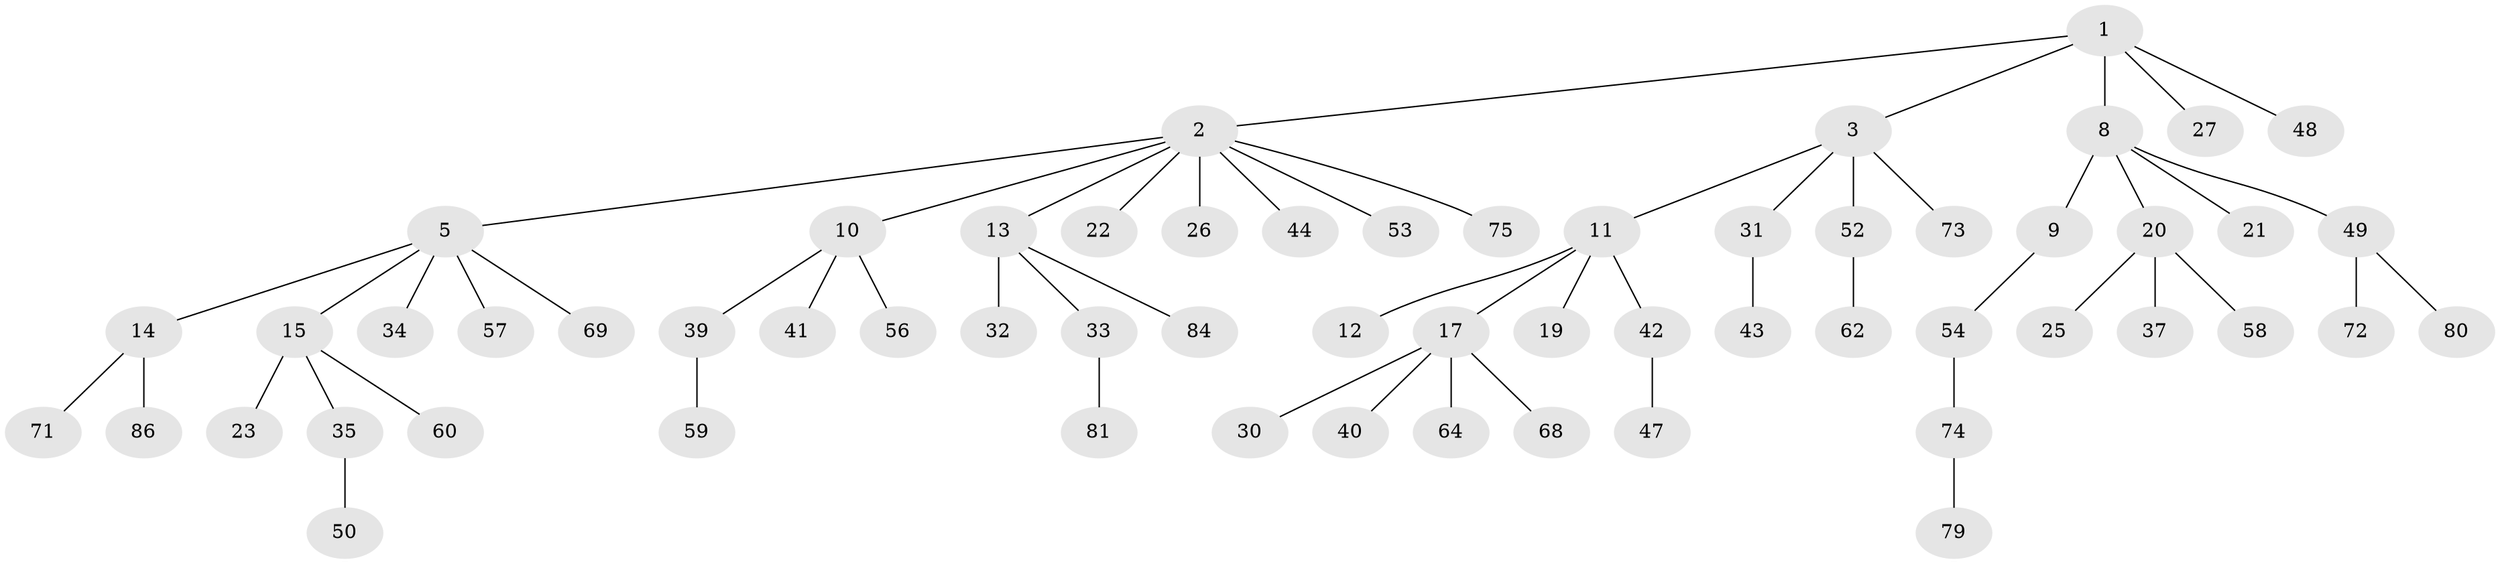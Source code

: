 // original degree distribution, {3: 0.13953488372093023, 5: 0.046511627906976744, 8: 0.011627906976744186, 7: 0.011627906976744186, 2: 0.18604651162790697, 4: 0.05813953488372093, 1: 0.5465116279069767}
// Generated by graph-tools (version 1.1) at 2025/11/02/27/25 16:11:26]
// undirected, 60 vertices, 59 edges
graph export_dot {
graph [start="1"]
  node [color=gray90,style=filled];
  1 [super="+7"];
  2 [super="+4"];
  3 [super="+6"];
  5 [super="+36"];
  8 [super="+18"];
  9 [super="+24"];
  10 [super="+16"];
  11 [super="+28"];
  12;
  13 [super="+38"];
  14 [super="+67"];
  15 [super="+51"];
  17 [super="+29"];
  19;
  20;
  21;
  22 [super="+61"];
  23;
  25 [super="+65"];
  26 [super="+70"];
  27;
  30;
  31;
  32;
  33 [super="+85"];
  34;
  35 [super="+76"];
  37 [super="+45"];
  39 [super="+78"];
  40 [super="+77"];
  41;
  42 [super="+55"];
  43;
  44 [super="+46"];
  47;
  48;
  49;
  50;
  52 [super="+82"];
  53;
  54 [super="+63"];
  56;
  57;
  58 [super="+66"];
  59;
  60;
  62;
  64;
  68;
  69;
  71;
  72;
  73;
  74;
  75;
  79;
  80;
  81 [super="+83"];
  84;
  86;
  1 -- 2;
  1 -- 3;
  1 -- 8;
  1 -- 48;
  1 -- 27;
  2 -- 22;
  2 -- 5;
  2 -- 10;
  2 -- 75;
  2 -- 44;
  2 -- 13;
  2 -- 53;
  2 -- 26;
  3 -- 11;
  3 -- 52;
  3 -- 73;
  3 -- 31;
  5 -- 14;
  5 -- 15;
  5 -- 34;
  5 -- 57;
  5 -- 69;
  8 -- 9;
  8 -- 49;
  8 -- 20;
  8 -- 21;
  9 -- 54;
  10 -- 39;
  10 -- 41;
  10 -- 56;
  11 -- 12;
  11 -- 17;
  11 -- 19;
  11 -- 42;
  13 -- 32;
  13 -- 33;
  13 -- 84;
  14 -- 86;
  14 -- 71;
  15 -- 23;
  15 -- 35;
  15 -- 60;
  17 -- 64;
  17 -- 68;
  17 -- 40;
  17 -- 30;
  20 -- 25;
  20 -- 37;
  20 -- 58;
  31 -- 43;
  33 -- 81;
  35 -- 50;
  39 -- 59;
  42 -- 47;
  49 -- 72;
  49 -- 80;
  52 -- 62;
  54 -- 74;
  74 -- 79;
}
